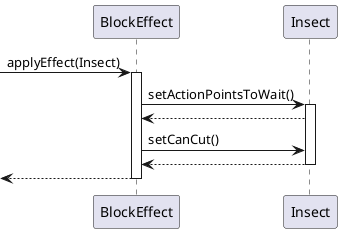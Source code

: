 @startuml BlockEffect

participant "BlockEffect" as effect
participant "Insect" as insect

-> effect : applyEffect(Insect)
activate effect

effect->insect:setActionPointsToWait()
activate insect

effect<--insect

effect->insect:setCanCut()
effect<--insect
deactivate insect

<--effect
deactivate effect

@enduml